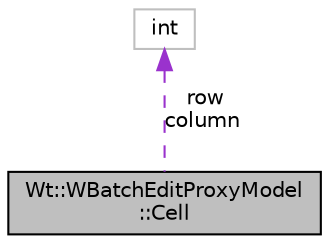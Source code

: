 digraph "Wt::WBatchEditProxyModel::Cell"
{
 // LATEX_PDF_SIZE
  edge [fontname="Helvetica",fontsize="10",labelfontname="Helvetica",labelfontsize="10"];
  node [fontname="Helvetica",fontsize="10",shape=record];
  Node1 [label="Wt::WBatchEditProxyModel\l::Cell",height=0.2,width=0.4,color="black", fillcolor="grey75", style="filled", fontcolor="black",tooltip=" "];
  Node2 -> Node1 [dir="back",color="darkorchid3",fontsize="10",style="dashed",label=" row\ncolumn" ];
  Node2 [label="int",height=0.2,width=0.4,color="grey75", fillcolor="white", style="filled",tooltip=" "];
}
